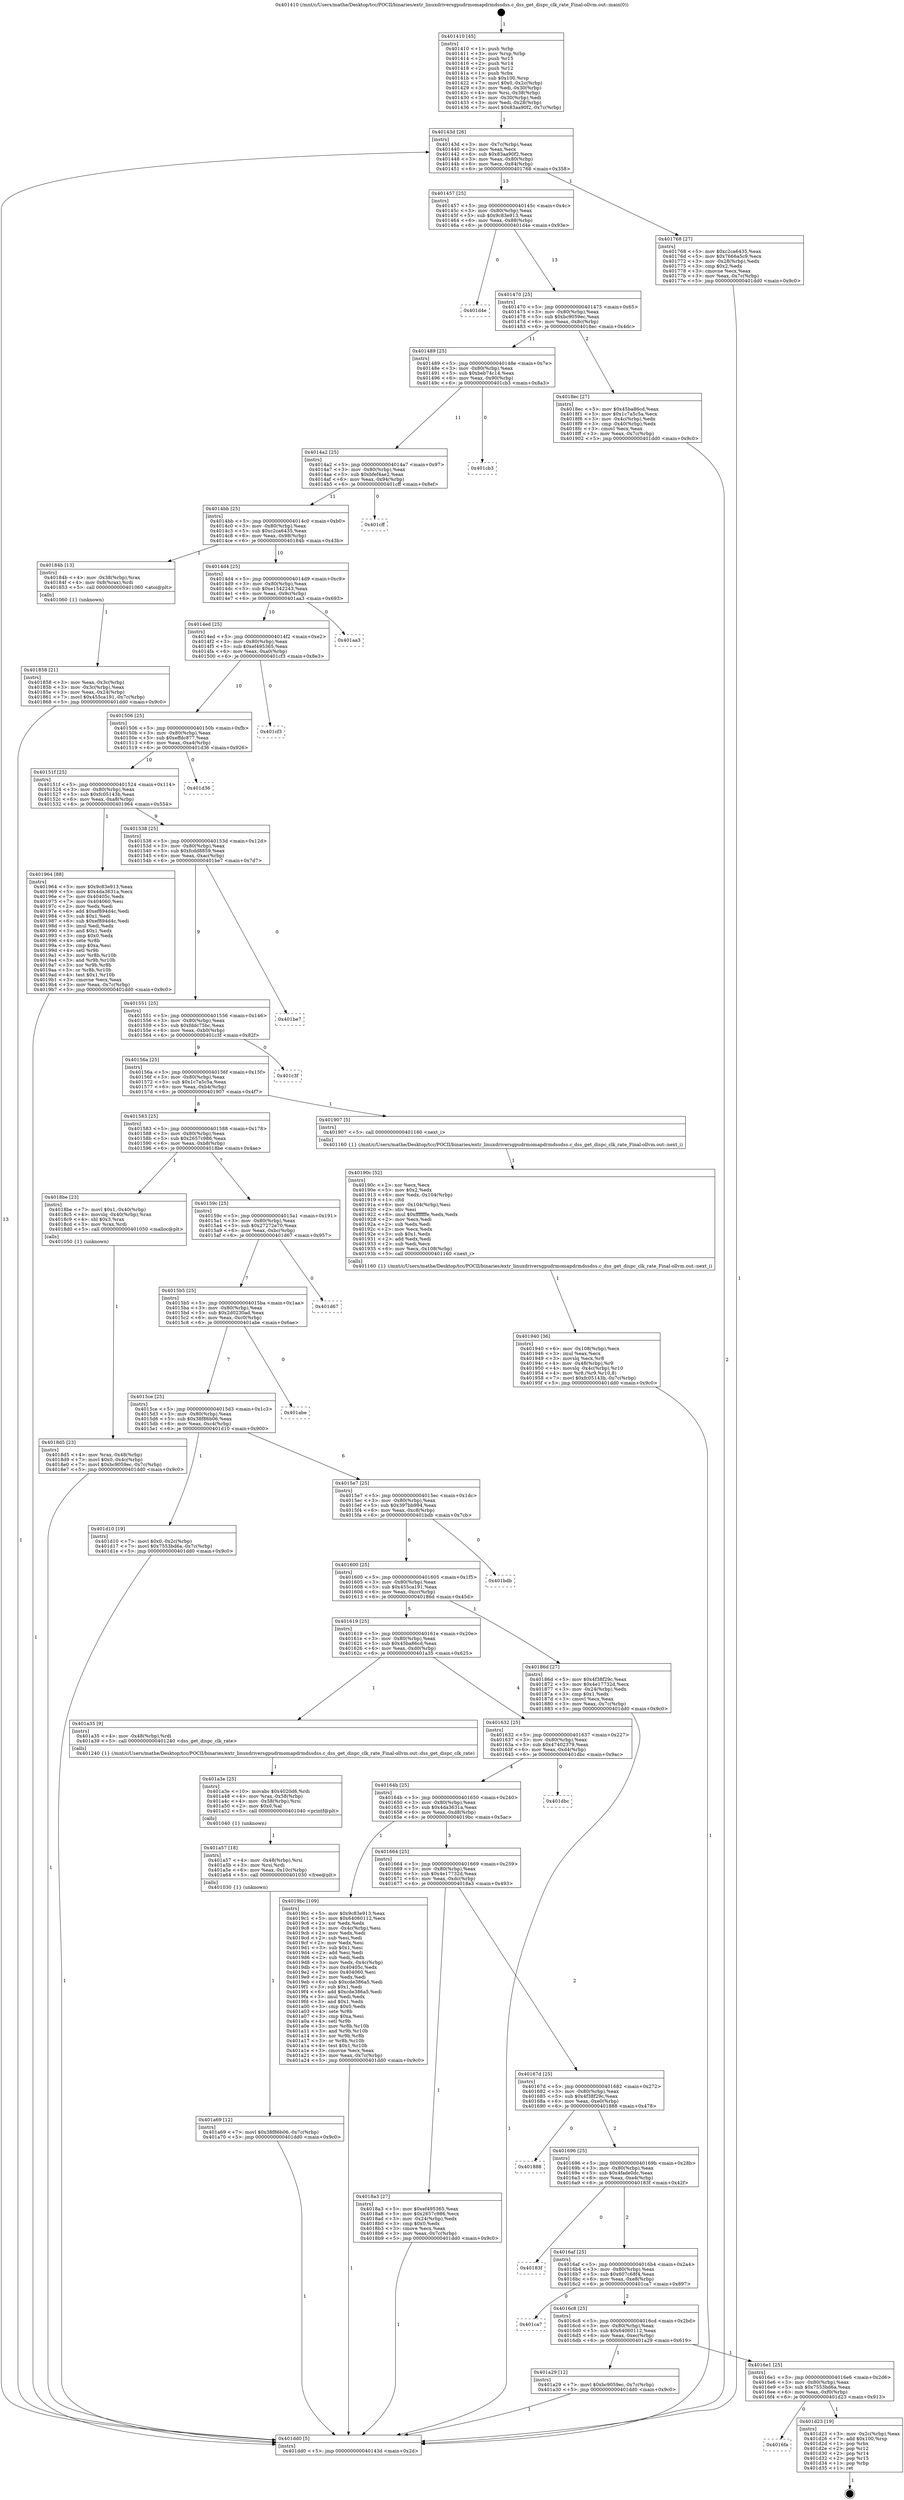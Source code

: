 digraph "0x401410" {
  label = "0x401410 (/mnt/c/Users/mathe/Desktop/tcc/POCII/binaries/extr_linuxdriversgpudrmomapdrmdssdss.c_dss_get_dispc_clk_rate_Final-ollvm.out::main(0))"
  labelloc = "t"
  node[shape=record]

  Entry [label="",width=0.3,height=0.3,shape=circle,fillcolor=black,style=filled]
  "0x40143d" [label="{
     0x40143d [26]\l
     | [instrs]\l
     &nbsp;&nbsp;0x40143d \<+3\>: mov -0x7c(%rbp),%eax\l
     &nbsp;&nbsp;0x401440 \<+2\>: mov %eax,%ecx\l
     &nbsp;&nbsp;0x401442 \<+6\>: sub $0x83aa90f2,%ecx\l
     &nbsp;&nbsp;0x401448 \<+3\>: mov %eax,-0x80(%rbp)\l
     &nbsp;&nbsp;0x40144b \<+6\>: mov %ecx,-0x84(%rbp)\l
     &nbsp;&nbsp;0x401451 \<+6\>: je 0000000000401768 \<main+0x358\>\l
  }"]
  "0x401768" [label="{
     0x401768 [27]\l
     | [instrs]\l
     &nbsp;&nbsp;0x401768 \<+5\>: mov $0xc2ca6435,%eax\l
     &nbsp;&nbsp;0x40176d \<+5\>: mov $0x7666a5c9,%ecx\l
     &nbsp;&nbsp;0x401772 \<+3\>: mov -0x28(%rbp),%edx\l
     &nbsp;&nbsp;0x401775 \<+3\>: cmp $0x2,%edx\l
     &nbsp;&nbsp;0x401778 \<+3\>: cmovne %ecx,%eax\l
     &nbsp;&nbsp;0x40177b \<+3\>: mov %eax,-0x7c(%rbp)\l
     &nbsp;&nbsp;0x40177e \<+5\>: jmp 0000000000401dd0 \<main+0x9c0\>\l
  }"]
  "0x401457" [label="{
     0x401457 [25]\l
     | [instrs]\l
     &nbsp;&nbsp;0x401457 \<+5\>: jmp 000000000040145c \<main+0x4c\>\l
     &nbsp;&nbsp;0x40145c \<+3\>: mov -0x80(%rbp),%eax\l
     &nbsp;&nbsp;0x40145f \<+5\>: sub $0x9c83e913,%eax\l
     &nbsp;&nbsp;0x401464 \<+6\>: mov %eax,-0x88(%rbp)\l
     &nbsp;&nbsp;0x40146a \<+6\>: je 0000000000401d4e \<main+0x93e\>\l
  }"]
  "0x401dd0" [label="{
     0x401dd0 [5]\l
     | [instrs]\l
     &nbsp;&nbsp;0x401dd0 \<+5\>: jmp 000000000040143d \<main+0x2d\>\l
  }"]
  "0x401410" [label="{
     0x401410 [45]\l
     | [instrs]\l
     &nbsp;&nbsp;0x401410 \<+1\>: push %rbp\l
     &nbsp;&nbsp;0x401411 \<+3\>: mov %rsp,%rbp\l
     &nbsp;&nbsp;0x401414 \<+2\>: push %r15\l
     &nbsp;&nbsp;0x401416 \<+2\>: push %r14\l
     &nbsp;&nbsp;0x401418 \<+2\>: push %r12\l
     &nbsp;&nbsp;0x40141a \<+1\>: push %rbx\l
     &nbsp;&nbsp;0x40141b \<+7\>: sub $0x100,%rsp\l
     &nbsp;&nbsp;0x401422 \<+7\>: movl $0x0,-0x2c(%rbp)\l
     &nbsp;&nbsp;0x401429 \<+3\>: mov %edi,-0x30(%rbp)\l
     &nbsp;&nbsp;0x40142c \<+4\>: mov %rsi,-0x38(%rbp)\l
     &nbsp;&nbsp;0x401430 \<+3\>: mov -0x30(%rbp),%edi\l
     &nbsp;&nbsp;0x401433 \<+3\>: mov %edi,-0x28(%rbp)\l
     &nbsp;&nbsp;0x401436 \<+7\>: movl $0x83aa90f2,-0x7c(%rbp)\l
  }"]
  Exit [label="",width=0.3,height=0.3,shape=circle,fillcolor=black,style=filled,peripheries=2]
  "0x401d4e" [label="{
     0x401d4e\l
  }", style=dashed]
  "0x401470" [label="{
     0x401470 [25]\l
     | [instrs]\l
     &nbsp;&nbsp;0x401470 \<+5\>: jmp 0000000000401475 \<main+0x65\>\l
     &nbsp;&nbsp;0x401475 \<+3\>: mov -0x80(%rbp),%eax\l
     &nbsp;&nbsp;0x401478 \<+5\>: sub $0xbc9059ec,%eax\l
     &nbsp;&nbsp;0x40147d \<+6\>: mov %eax,-0x8c(%rbp)\l
     &nbsp;&nbsp;0x401483 \<+6\>: je 00000000004018ec \<main+0x4dc\>\l
  }"]
  "0x4016fa" [label="{
     0x4016fa\l
  }", style=dashed]
  "0x4018ec" [label="{
     0x4018ec [27]\l
     | [instrs]\l
     &nbsp;&nbsp;0x4018ec \<+5\>: mov $0x45ba86cd,%eax\l
     &nbsp;&nbsp;0x4018f1 \<+5\>: mov $0x1c7a5c5a,%ecx\l
     &nbsp;&nbsp;0x4018f6 \<+3\>: mov -0x4c(%rbp),%edx\l
     &nbsp;&nbsp;0x4018f9 \<+3\>: cmp -0x40(%rbp),%edx\l
     &nbsp;&nbsp;0x4018fc \<+3\>: cmovl %ecx,%eax\l
     &nbsp;&nbsp;0x4018ff \<+3\>: mov %eax,-0x7c(%rbp)\l
     &nbsp;&nbsp;0x401902 \<+5\>: jmp 0000000000401dd0 \<main+0x9c0\>\l
  }"]
  "0x401489" [label="{
     0x401489 [25]\l
     | [instrs]\l
     &nbsp;&nbsp;0x401489 \<+5\>: jmp 000000000040148e \<main+0x7e\>\l
     &nbsp;&nbsp;0x40148e \<+3\>: mov -0x80(%rbp),%eax\l
     &nbsp;&nbsp;0x401491 \<+5\>: sub $0xbeb74c14,%eax\l
     &nbsp;&nbsp;0x401496 \<+6\>: mov %eax,-0x90(%rbp)\l
     &nbsp;&nbsp;0x40149c \<+6\>: je 0000000000401cb3 \<main+0x8a3\>\l
  }"]
  "0x401d23" [label="{
     0x401d23 [19]\l
     | [instrs]\l
     &nbsp;&nbsp;0x401d23 \<+3\>: mov -0x2c(%rbp),%eax\l
     &nbsp;&nbsp;0x401d26 \<+7\>: add $0x100,%rsp\l
     &nbsp;&nbsp;0x401d2d \<+1\>: pop %rbx\l
     &nbsp;&nbsp;0x401d2e \<+2\>: pop %r12\l
     &nbsp;&nbsp;0x401d30 \<+2\>: pop %r14\l
     &nbsp;&nbsp;0x401d32 \<+2\>: pop %r15\l
     &nbsp;&nbsp;0x401d34 \<+1\>: pop %rbp\l
     &nbsp;&nbsp;0x401d35 \<+1\>: ret\l
  }"]
  "0x401cb3" [label="{
     0x401cb3\l
  }", style=dashed]
  "0x4014a2" [label="{
     0x4014a2 [25]\l
     | [instrs]\l
     &nbsp;&nbsp;0x4014a2 \<+5\>: jmp 00000000004014a7 \<main+0x97\>\l
     &nbsp;&nbsp;0x4014a7 \<+3\>: mov -0x80(%rbp),%eax\l
     &nbsp;&nbsp;0x4014aa \<+5\>: sub $0xbfef4ae2,%eax\l
     &nbsp;&nbsp;0x4014af \<+6\>: mov %eax,-0x94(%rbp)\l
     &nbsp;&nbsp;0x4014b5 \<+6\>: je 0000000000401cff \<main+0x8ef\>\l
  }"]
  "0x401a69" [label="{
     0x401a69 [12]\l
     | [instrs]\l
     &nbsp;&nbsp;0x401a69 \<+7\>: movl $0x38f86b06,-0x7c(%rbp)\l
     &nbsp;&nbsp;0x401a70 \<+5\>: jmp 0000000000401dd0 \<main+0x9c0\>\l
  }"]
  "0x401cff" [label="{
     0x401cff\l
  }", style=dashed]
  "0x4014bb" [label="{
     0x4014bb [25]\l
     | [instrs]\l
     &nbsp;&nbsp;0x4014bb \<+5\>: jmp 00000000004014c0 \<main+0xb0\>\l
     &nbsp;&nbsp;0x4014c0 \<+3\>: mov -0x80(%rbp),%eax\l
     &nbsp;&nbsp;0x4014c3 \<+5\>: sub $0xc2ca6435,%eax\l
     &nbsp;&nbsp;0x4014c8 \<+6\>: mov %eax,-0x98(%rbp)\l
     &nbsp;&nbsp;0x4014ce \<+6\>: je 000000000040184b \<main+0x43b\>\l
  }"]
  "0x401a57" [label="{
     0x401a57 [18]\l
     | [instrs]\l
     &nbsp;&nbsp;0x401a57 \<+4\>: mov -0x48(%rbp),%rsi\l
     &nbsp;&nbsp;0x401a5b \<+3\>: mov %rsi,%rdi\l
     &nbsp;&nbsp;0x401a5e \<+6\>: mov %eax,-0x10c(%rbp)\l
     &nbsp;&nbsp;0x401a64 \<+5\>: call 0000000000401030 \<free@plt\>\l
     | [calls]\l
     &nbsp;&nbsp;0x401030 \{1\} (unknown)\l
  }"]
  "0x40184b" [label="{
     0x40184b [13]\l
     | [instrs]\l
     &nbsp;&nbsp;0x40184b \<+4\>: mov -0x38(%rbp),%rax\l
     &nbsp;&nbsp;0x40184f \<+4\>: mov 0x8(%rax),%rdi\l
     &nbsp;&nbsp;0x401853 \<+5\>: call 0000000000401060 \<atoi@plt\>\l
     | [calls]\l
     &nbsp;&nbsp;0x401060 \{1\} (unknown)\l
  }"]
  "0x4014d4" [label="{
     0x4014d4 [25]\l
     | [instrs]\l
     &nbsp;&nbsp;0x4014d4 \<+5\>: jmp 00000000004014d9 \<main+0xc9\>\l
     &nbsp;&nbsp;0x4014d9 \<+3\>: mov -0x80(%rbp),%eax\l
     &nbsp;&nbsp;0x4014dc \<+5\>: sub $0xe1542243,%eax\l
     &nbsp;&nbsp;0x4014e1 \<+6\>: mov %eax,-0x9c(%rbp)\l
     &nbsp;&nbsp;0x4014e7 \<+6\>: je 0000000000401aa3 \<main+0x693\>\l
  }"]
  "0x401858" [label="{
     0x401858 [21]\l
     | [instrs]\l
     &nbsp;&nbsp;0x401858 \<+3\>: mov %eax,-0x3c(%rbp)\l
     &nbsp;&nbsp;0x40185b \<+3\>: mov -0x3c(%rbp),%eax\l
     &nbsp;&nbsp;0x40185e \<+3\>: mov %eax,-0x24(%rbp)\l
     &nbsp;&nbsp;0x401861 \<+7\>: movl $0x455ca191,-0x7c(%rbp)\l
     &nbsp;&nbsp;0x401868 \<+5\>: jmp 0000000000401dd0 \<main+0x9c0\>\l
  }"]
  "0x401a3e" [label="{
     0x401a3e [25]\l
     | [instrs]\l
     &nbsp;&nbsp;0x401a3e \<+10\>: movabs $0x4020d6,%rdi\l
     &nbsp;&nbsp;0x401a48 \<+4\>: mov %rax,-0x58(%rbp)\l
     &nbsp;&nbsp;0x401a4c \<+4\>: mov -0x58(%rbp),%rsi\l
     &nbsp;&nbsp;0x401a50 \<+2\>: mov $0x0,%al\l
     &nbsp;&nbsp;0x401a52 \<+5\>: call 0000000000401040 \<printf@plt\>\l
     | [calls]\l
     &nbsp;&nbsp;0x401040 \{1\} (unknown)\l
  }"]
  "0x401aa3" [label="{
     0x401aa3\l
  }", style=dashed]
  "0x4014ed" [label="{
     0x4014ed [25]\l
     | [instrs]\l
     &nbsp;&nbsp;0x4014ed \<+5\>: jmp 00000000004014f2 \<main+0xe2\>\l
     &nbsp;&nbsp;0x4014f2 \<+3\>: mov -0x80(%rbp),%eax\l
     &nbsp;&nbsp;0x4014f5 \<+5\>: sub $0xef495365,%eax\l
     &nbsp;&nbsp;0x4014fa \<+6\>: mov %eax,-0xa0(%rbp)\l
     &nbsp;&nbsp;0x401500 \<+6\>: je 0000000000401cf3 \<main+0x8e3\>\l
  }"]
  "0x4016e1" [label="{
     0x4016e1 [25]\l
     | [instrs]\l
     &nbsp;&nbsp;0x4016e1 \<+5\>: jmp 00000000004016e6 \<main+0x2d6\>\l
     &nbsp;&nbsp;0x4016e6 \<+3\>: mov -0x80(%rbp),%eax\l
     &nbsp;&nbsp;0x4016e9 \<+5\>: sub $0x7553bd6a,%eax\l
     &nbsp;&nbsp;0x4016ee \<+6\>: mov %eax,-0xf0(%rbp)\l
     &nbsp;&nbsp;0x4016f4 \<+6\>: je 0000000000401d23 \<main+0x913\>\l
  }"]
  "0x401cf3" [label="{
     0x401cf3\l
  }", style=dashed]
  "0x401506" [label="{
     0x401506 [25]\l
     | [instrs]\l
     &nbsp;&nbsp;0x401506 \<+5\>: jmp 000000000040150b \<main+0xfb\>\l
     &nbsp;&nbsp;0x40150b \<+3\>: mov -0x80(%rbp),%eax\l
     &nbsp;&nbsp;0x40150e \<+5\>: sub $0xeffdc877,%eax\l
     &nbsp;&nbsp;0x401513 \<+6\>: mov %eax,-0xa4(%rbp)\l
     &nbsp;&nbsp;0x401519 \<+6\>: je 0000000000401d36 \<main+0x926\>\l
  }"]
  "0x401a29" [label="{
     0x401a29 [12]\l
     | [instrs]\l
     &nbsp;&nbsp;0x401a29 \<+7\>: movl $0xbc9059ec,-0x7c(%rbp)\l
     &nbsp;&nbsp;0x401a30 \<+5\>: jmp 0000000000401dd0 \<main+0x9c0\>\l
  }"]
  "0x401d36" [label="{
     0x401d36\l
  }", style=dashed]
  "0x40151f" [label="{
     0x40151f [25]\l
     | [instrs]\l
     &nbsp;&nbsp;0x40151f \<+5\>: jmp 0000000000401524 \<main+0x114\>\l
     &nbsp;&nbsp;0x401524 \<+3\>: mov -0x80(%rbp),%eax\l
     &nbsp;&nbsp;0x401527 \<+5\>: sub $0xfc05143b,%eax\l
     &nbsp;&nbsp;0x40152c \<+6\>: mov %eax,-0xa8(%rbp)\l
     &nbsp;&nbsp;0x401532 \<+6\>: je 0000000000401964 \<main+0x554\>\l
  }"]
  "0x4016c8" [label="{
     0x4016c8 [25]\l
     | [instrs]\l
     &nbsp;&nbsp;0x4016c8 \<+5\>: jmp 00000000004016cd \<main+0x2bd\>\l
     &nbsp;&nbsp;0x4016cd \<+3\>: mov -0x80(%rbp),%eax\l
     &nbsp;&nbsp;0x4016d0 \<+5\>: sub $0x64060112,%eax\l
     &nbsp;&nbsp;0x4016d5 \<+6\>: mov %eax,-0xec(%rbp)\l
     &nbsp;&nbsp;0x4016db \<+6\>: je 0000000000401a29 \<main+0x619\>\l
  }"]
  "0x401964" [label="{
     0x401964 [88]\l
     | [instrs]\l
     &nbsp;&nbsp;0x401964 \<+5\>: mov $0x9c83e913,%eax\l
     &nbsp;&nbsp;0x401969 \<+5\>: mov $0x4da3631a,%ecx\l
     &nbsp;&nbsp;0x40196e \<+7\>: mov 0x40405c,%edx\l
     &nbsp;&nbsp;0x401975 \<+7\>: mov 0x404060,%esi\l
     &nbsp;&nbsp;0x40197c \<+2\>: mov %edx,%edi\l
     &nbsp;&nbsp;0x40197e \<+6\>: add $0xef894d4c,%edi\l
     &nbsp;&nbsp;0x401984 \<+3\>: sub $0x1,%edi\l
     &nbsp;&nbsp;0x401987 \<+6\>: sub $0xef894d4c,%edi\l
     &nbsp;&nbsp;0x40198d \<+3\>: imul %edi,%edx\l
     &nbsp;&nbsp;0x401990 \<+3\>: and $0x1,%edx\l
     &nbsp;&nbsp;0x401993 \<+3\>: cmp $0x0,%edx\l
     &nbsp;&nbsp;0x401996 \<+4\>: sete %r8b\l
     &nbsp;&nbsp;0x40199a \<+3\>: cmp $0xa,%esi\l
     &nbsp;&nbsp;0x40199d \<+4\>: setl %r9b\l
     &nbsp;&nbsp;0x4019a1 \<+3\>: mov %r8b,%r10b\l
     &nbsp;&nbsp;0x4019a4 \<+3\>: and %r9b,%r10b\l
     &nbsp;&nbsp;0x4019a7 \<+3\>: xor %r9b,%r8b\l
     &nbsp;&nbsp;0x4019aa \<+3\>: or %r8b,%r10b\l
     &nbsp;&nbsp;0x4019ad \<+4\>: test $0x1,%r10b\l
     &nbsp;&nbsp;0x4019b1 \<+3\>: cmovne %ecx,%eax\l
     &nbsp;&nbsp;0x4019b4 \<+3\>: mov %eax,-0x7c(%rbp)\l
     &nbsp;&nbsp;0x4019b7 \<+5\>: jmp 0000000000401dd0 \<main+0x9c0\>\l
  }"]
  "0x401538" [label="{
     0x401538 [25]\l
     | [instrs]\l
     &nbsp;&nbsp;0x401538 \<+5\>: jmp 000000000040153d \<main+0x12d\>\l
     &nbsp;&nbsp;0x40153d \<+3\>: mov -0x80(%rbp),%eax\l
     &nbsp;&nbsp;0x401540 \<+5\>: sub $0xfcdd8859,%eax\l
     &nbsp;&nbsp;0x401545 \<+6\>: mov %eax,-0xac(%rbp)\l
     &nbsp;&nbsp;0x40154b \<+6\>: je 0000000000401be7 \<main+0x7d7\>\l
  }"]
  "0x401ca7" [label="{
     0x401ca7\l
  }", style=dashed]
  "0x401be7" [label="{
     0x401be7\l
  }", style=dashed]
  "0x401551" [label="{
     0x401551 [25]\l
     | [instrs]\l
     &nbsp;&nbsp;0x401551 \<+5\>: jmp 0000000000401556 \<main+0x146\>\l
     &nbsp;&nbsp;0x401556 \<+3\>: mov -0x80(%rbp),%eax\l
     &nbsp;&nbsp;0x401559 \<+5\>: sub $0xfddc75bc,%eax\l
     &nbsp;&nbsp;0x40155e \<+6\>: mov %eax,-0xb0(%rbp)\l
     &nbsp;&nbsp;0x401564 \<+6\>: je 0000000000401c3f \<main+0x82f\>\l
  }"]
  "0x4016af" [label="{
     0x4016af [25]\l
     | [instrs]\l
     &nbsp;&nbsp;0x4016af \<+5\>: jmp 00000000004016b4 \<main+0x2a4\>\l
     &nbsp;&nbsp;0x4016b4 \<+3\>: mov -0x80(%rbp),%eax\l
     &nbsp;&nbsp;0x4016b7 \<+5\>: sub $0x607c68f4,%eax\l
     &nbsp;&nbsp;0x4016bc \<+6\>: mov %eax,-0xe8(%rbp)\l
     &nbsp;&nbsp;0x4016c2 \<+6\>: je 0000000000401ca7 \<main+0x897\>\l
  }"]
  "0x401c3f" [label="{
     0x401c3f\l
  }", style=dashed]
  "0x40156a" [label="{
     0x40156a [25]\l
     | [instrs]\l
     &nbsp;&nbsp;0x40156a \<+5\>: jmp 000000000040156f \<main+0x15f\>\l
     &nbsp;&nbsp;0x40156f \<+3\>: mov -0x80(%rbp),%eax\l
     &nbsp;&nbsp;0x401572 \<+5\>: sub $0x1c7a5c5a,%eax\l
     &nbsp;&nbsp;0x401577 \<+6\>: mov %eax,-0xb4(%rbp)\l
     &nbsp;&nbsp;0x40157d \<+6\>: je 0000000000401907 \<main+0x4f7\>\l
  }"]
  "0x40183f" [label="{
     0x40183f\l
  }", style=dashed]
  "0x401907" [label="{
     0x401907 [5]\l
     | [instrs]\l
     &nbsp;&nbsp;0x401907 \<+5\>: call 0000000000401160 \<next_i\>\l
     | [calls]\l
     &nbsp;&nbsp;0x401160 \{1\} (/mnt/c/Users/mathe/Desktop/tcc/POCII/binaries/extr_linuxdriversgpudrmomapdrmdssdss.c_dss_get_dispc_clk_rate_Final-ollvm.out::next_i)\l
  }"]
  "0x401583" [label="{
     0x401583 [25]\l
     | [instrs]\l
     &nbsp;&nbsp;0x401583 \<+5\>: jmp 0000000000401588 \<main+0x178\>\l
     &nbsp;&nbsp;0x401588 \<+3\>: mov -0x80(%rbp),%eax\l
     &nbsp;&nbsp;0x40158b \<+5\>: sub $0x2657c986,%eax\l
     &nbsp;&nbsp;0x401590 \<+6\>: mov %eax,-0xb8(%rbp)\l
     &nbsp;&nbsp;0x401596 \<+6\>: je 00000000004018be \<main+0x4ae\>\l
  }"]
  "0x401696" [label="{
     0x401696 [25]\l
     | [instrs]\l
     &nbsp;&nbsp;0x401696 \<+5\>: jmp 000000000040169b \<main+0x28b\>\l
     &nbsp;&nbsp;0x40169b \<+3\>: mov -0x80(%rbp),%eax\l
     &nbsp;&nbsp;0x40169e \<+5\>: sub $0x4fade0dc,%eax\l
     &nbsp;&nbsp;0x4016a3 \<+6\>: mov %eax,-0xe4(%rbp)\l
     &nbsp;&nbsp;0x4016a9 \<+6\>: je 000000000040183f \<main+0x42f\>\l
  }"]
  "0x4018be" [label="{
     0x4018be [23]\l
     | [instrs]\l
     &nbsp;&nbsp;0x4018be \<+7\>: movl $0x1,-0x40(%rbp)\l
     &nbsp;&nbsp;0x4018c5 \<+4\>: movslq -0x40(%rbp),%rax\l
     &nbsp;&nbsp;0x4018c9 \<+4\>: shl $0x3,%rax\l
     &nbsp;&nbsp;0x4018cd \<+3\>: mov %rax,%rdi\l
     &nbsp;&nbsp;0x4018d0 \<+5\>: call 0000000000401050 \<malloc@plt\>\l
     | [calls]\l
     &nbsp;&nbsp;0x401050 \{1\} (unknown)\l
  }"]
  "0x40159c" [label="{
     0x40159c [25]\l
     | [instrs]\l
     &nbsp;&nbsp;0x40159c \<+5\>: jmp 00000000004015a1 \<main+0x191\>\l
     &nbsp;&nbsp;0x4015a1 \<+3\>: mov -0x80(%rbp),%eax\l
     &nbsp;&nbsp;0x4015a4 \<+5\>: sub $0x27272e70,%eax\l
     &nbsp;&nbsp;0x4015a9 \<+6\>: mov %eax,-0xbc(%rbp)\l
     &nbsp;&nbsp;0x4015af \<+6\>: je 0000000000401d67 \<main+0x957\>\l
  }"]
  "0x401888" [label="{
     0x401888\l
  }", style=dashed]
  "0x401d67" [label="{
     0x401d67\l
  }", style=dashed]
  "0x4015b5" [label="{
     0x4015b5 [25]\l
     | [instrs]\l
     &nbsp;&nbsp;0x4015b5 \<+5\>: jmp 00000000004015ba \<main+0x1aa\>\l
     &nbsp;&nbsp;0x4015ba \<+3\>: mov -0x80(%rbp),%eax\l
     &nbsp;&nbsp;0x4015bd \<+5\>: sub $0x2d0230ad,%eax\l
     &nbsp;&nbsp;0x4015c2 \<+6\>: mov %eax,-0xc0(%rbp)\l
     &nbsp;&nbsp;0x4015c8 \<+6\>: je 0000000000401abe \<main+0x6ae\>\l
  }"]
  "0x401940" [label="{
     0x401940 [36]\l
     | [instrs]\l
     &nbsp;&nbsp;0x401940 \<+6\>: mov -0x108(%rbp),%ecx\l
     &nbsp;&nbsp;0x401946 \<+3\>: imul %eax,%ecx\l
     &nbsp;&nbsp;0x401949 \<+3\>: movslq %ecx,%r8\l
     &nbsp;&nbsp;0x40194c \<+4\>: mov -0x48(%rbp),%r9\l
     &nbsp;&nbsp;0x401950 \<+4\>: movslq -0x4c(%rbp),%r10\l
     &nbsp;&nbsp;0x401954 \<+4\>: mov %r8,(%r9,%r10,8)\l
     &nbsp;&nbsp;0x401958 \<+7\>: movl $0xfc05143b,-0x7c(%rbp)\l
     &nbsp;&nbsp;0x40195f \<+5\>: jmp 0000000000401dd0 \<main+0x9c0\>\l
  }"]
  "0x401abe" [label="{
     0x401abe\l
  }", style=dashed]
  "0x4015ce" [label="{
     0x4015ce [25]\l
     | [instrs]\l
     &nbsp;&nbsp;0x4015ce \<+5\>: jmp 00000000004015d3 \<main+0x1c3\>\l
     &nbsp;&nbsp;0x4015d3 \<+3\>: mov -0x80(%rbp),%eax\l
     &nbsp;&nbsp;0x4015d6 \<+5\>: sub $0x38f86b06,%eax\l
     &nbsp;&nbsp;0x4015db \<+6\>: mov %eax,-0xc4(%rbp)\l
     &nbsp;&nbsp;0x4015e1 \<+6\>: je 0000000000401d10 \<main+0x900\>\l
  }"]
  "0x40190c" [label="{
     0x40190c [52]\l
     | [instrs]\l
     &nbsp;&nbsp;0x40190c \<+2\>: xor %ecx,%ecx\l
     &nbsp;&nbsp;0x40190e \<+5\>: mov $0x2,%edx\l
     &nbsp;&nbsp;0x401913 \<+6\>: mov %edx,-0x104(%rbp)\l
     &nbsp;&nbsp;0x401919 \<+1\>: cltd\l
     &nbsp;&nbsp;0x40191a \<+6\>: mov -0x104(%rbp),%esi\l
     &nbsp;&nbsp;0x401920 \<+2\>: idiv %esi\l
     &nbsp;&nbsp;0x401922 \<+6\>: imul $0xfffffffe,%edx,%edx\l
     &nbsp;&nbsp;0x401928 \<+2\>: mov %ecx,%edi\l
     &nbsp;&nbsp;0x40192a \<+2\>: sub %edx,%edi\l
     &nbsp;&nbsp;0x40192c \<+2\>: mov %ecx,%edx\l
     &nbsp;&nbsp;0x40192e \<+3\>: sub $0x1,%edx\l
     &nbsp;&nbsp;0x401931 \<+2\>: add %edx,%edi\l
     &nbsp;&nbsp;0x401933 \<+2\>: sub %edi,%ecx\l
     &nbsp;&nbsp;0x401935 \<+6\>: mov %ecx,-0x108(%rbp)\l
     &nbsp;&nbsp;0x40193b \<+5\>: call 0000000000401160 \<next_i\>\l
     | [calls]\l
     &nbsp;&nbsp;0x401160 \{1\} (/mnt/c/Users/mathe/Desktop/tcc/POCII/binaries/extr_linuxdriversgpudrmomapdrmdssdss.c_dss_get_dispc_clk_rate_Final-ollvm.out::next_i)\l
  }"]
  "0x401d10" [label="{
     0x401d10 [19]\l
     | [instrs]\l
     &nbsp;&nbsp;0x401d10 \<+7\>: movl $0x0,-0x2c(%rbp)\l
     &nbsp;&nbsp;0x401d17 \<+7\>: movl $0x7553bd6a,-0x7c(%rbp)\l
     &nbsp;&nbsp;0x401d1e \<+5\>: jmp 0000000000401dd0 \<main+0x9c0\>\l
  }"]
  "0x4015e7" [label="{
     0x4015e7 [25]\l
     | [instrs]\l
     &nbsp;&nbsp;0x4015e7 \<+5\>: jmp 00000000004015ec \<main+0x1dc\>\l
     &nbsp;&nbsp;0x4015ec \<+3\>: mov -0x80(%rbp),%eax\l
     &nbsp;&nbsp;0x4015ef \<+5\>: sub $0x397bb994,%eax\l
     &nbsp;&nbsp;0x4015f4 \<+6\>: mov %eax,-0xc8(%rbp)\l
     &nbsp;&nbsp;0x4015fa \<+6\>: je 0000000000401bdb \<main+0x7cb\>\l
  }"]
  "0x4018d5" [label="{
     0x4018d5 [23]\l
     | [instrs]\l
     &nbsp;&nbsp;0x4018d5 \<+4\>: mov %rax,-0x48(%rbp)\l
     &nbsp;&nbsp;0x4018d9 \<+7\>: movl $0x0,-0x4c(%rbp)\l
     &nbsp;&nbsp;0x4018e0 \<+7\>: movl $0xbc9059ec,-0x7c(%rbp)\l
     &nbsp;&nbsp;0x4018e7 \<+5\>: jmp 0000000000401dd0 \<main+0x9c0\>\l
  }"]
  "0x401bdb" [label="{
     0x401bdb\l
  }", style=dashed]
  "0x401600" [label="{
     0x401600 [25]\l
     | [instrs]\l
     &nbsp;&nbsp;0x401600 \<+5\>: jmp 0000000000401605 \<main+0x1f5\>\l
     &nbsp;&nbsp;0x401605 \<+3\>: mov -0x80(%rbp),%eax\l
     &nbsp;&nbsp;0x401608 \<+5\>: sub $0x455ca191,%eax\l
     &nbsp;&nbsp;0x40160d \<+6\>: mov %eax,-0xcc(%rbp)\l
     &nbsp;&nbsp;0x401613 \<+6\>: je 000000000040186d \<main+0x45d\>\l
  }"]
  "0x40167d" [label="{
     0x40167d [25]\l
     | [instrs]\l
     &nbsp;&nbsp;0x40167d \<+5\>: jmp 0000000000401682 \<main+0x272\>\l
     &nbsp;&nbsp;0x401682 \<+3\>: mov -0x80(%rbp),%eax\l
     &nbsp;&nbsp;0x401685 \<+5\>: sub $0x4f38f29c,%eax\l
     &nbsp;&nbsp;0x40168a \<+6\>: mov %eax,-0xe0(%rbp)\l
     &nbsp;&nbsp;0x401690 \<+6\>: je 0000000000401888 \<main+0x478\>\l
  }"]
  "0x40186d" [label="{
     0x40186d [27]\l
     | [instrs]\l
     &nbsp;&nbsp;0x40186d \<+5\>: mov $0x4f38f29c,%eax\l
     &nbsp;&nbsp;0x401872 \<+5\>: mov $0x4e17732d,%ecx\l
     &nbsp;&nbsp;0x401877 \<+3\>: mov -0x24(%rbp),%edx\l
     &nbsp;&nbsp;0x40187a \<+3\>: cmp $0x1,%edx\l
     &nbsp;&nbsp;0x40187d \<+3\>: cmovl %ecx,%eax\l
     &nbsp;&nbsp;0x401880 \<+3\>: mov %eax,-0x7c(%rbp)\l
     &nbsp;&nbsp;0x401883 \<+5\>: jmp 0000000000401dd0 \<main+0x9c0\>\l
  }"]
  "0x401619" [label="{
     0x401619 [25]\l
     | [instrs]\l
     &nbsp;&nbsp;0x401619 \<+5\>: jmp 000000000040161e \<main+0x20e\>\l
     &nbsp;&nbsp;0x40161e \<+3\>: mov -0x80(%rbp),%eax\l
     &nbsp;&nbsp;0x401621 \<+5\>: sub $0x45ba86cd,%eax\l
     &nbsp;&nbsp;0x401626 \<+6\>: mov %eax,-0xd0(%rbp)\l
     &nbsp;&nbsp;0x40162c \<+6\>: je 0000000000401a35 \<main+0x625\>\l
  }"]
  "0x4018a3" [label="{
     0x4018a3 [27]\l
     | [instrs]\l
     &nbsp;&nbsp;0x4018a3 \<+5\>: mov $0xef495365,%eax\l
     &nbsp;&nbsp;0x4018a8 \<+5\>: mov $0x2657c986,%ecx\l
     &nbsp;&nbsp;0x4018ad \<+3\>: mov -0x24(%rbp),%edx\l
     &nbsp;&nbsp;0x4018b0 \<+3\>: cmp $0x0,%edx\l
     &nbsp;&nbsp;0x4018b3 \<+3\>: cmove %ecx,%eax\l
     &nbsp;&nbsp;0x4018b6 \<+3\>: mov %eax,-0x7c(%rbp)\l
     &nbsp;&nbsp;0x4018b9 \<+5\>: jmp 0000000000401dd0 \<main+0x9c0\>\l
  }"]
  "0x401a35" [label="{
     0x401a35 [9]\l
     | [instrs]\l
     &nbsp;&nbsp;0x401a35 \<+4\>: mov -0x48(%rbp),%rdi\l
     &nbsp;&nbsp;0x401a39 \<+5\>: call 0000000000401240 \<dss_get_dispc_clk_rate\>\l
     | [calls]\l
     &nbsp;&nbsp;0x401240 \{1\} (/mnt/c/Users/mathe/Desktop/tcc/POCII/binaries/extr_linuxdriversgpudrmomapdrmdssdss.c_dss_get_dispc_clk_rate_Final-ollvm.out::dss_get_dispc_clk_rate)\l
  }"]
  "0x401632" [label="{
     0x401632 [25]\l
     | [instrs]\l
     &nbsp;&nbsp;0x401632 \<+5\>: jmp 0000000000401637 \<main+0x227\>\l
     &nbsp;&nbsp;0x401637 \<+3\>: mov -0x80(%rbp),%eax\l
     &nbsp;&nbsp;0x40163a \<+5\>: sub $0x47402379,%eax\l
     &nbsp;&nbsp;0x40163f \<+6\>: mov %eax,-0xd4(%rbp)\l
     &nbsp;&nbsp;0x401645 \<+6\>: je 0000000000401dbc \<main+0x9ac\>\l
  }"]
  "0x401664" [label="{
     0x401664 [25]\l
     | [instrs]\l
     &nbsp;&nbsp;0x401664 \<+5\>: jmp 0000000000401669 \<main+0x259\>\l
     &nbsp;&nbsp;0x401669 \<+3\>: mov -0x80(%rbp),%eax\l
     &nbsp;&nbsp;0x40166c \<+5\>: sub $0x4e17732d,%eax\l
     &nbsp;&nbsp;0x401671 \<+6\>: mov %eax,-0xdc(%rbp)\l
     &nbsp;&nbsp;0x401677 \<+6\>: je 00000000004018a3 \<main+0x493\>\l
  }"]
  "0x401dbc" [label="{
     0x401dbc\l
  }", style=dashed]
  "0x40164b" [label="{
     0x40164b [25]\l
     | [instrs]\l
     &nbsp;&nbsp;0x40164b \<+5\>: jmp 0000000000401650 \<main+0x240\>\l
     &nbsp;&nbsp;0x401650 \<+3\>: mov -0x80(%rbp),%eax\l
     &nbsp;&nbsp;0x401653 \<+5\>: sub $0x4da3631a,%eax\l
     &nbsp;&nbsp;0x401658 \<+6\>: mov %eax,-0xd8(%rbp)\l
     &nbsp;&nbsp;0x40165e \<+6\>: je 00000000004019bc \<main+0x5ac\>\l
  }"]
  "0x4019bc" [label="{
     0x4019bc [109]\l
     | [instrs]\l
     &nbsp;&nbsp;0x4019bc \<+5\>: mov $0x9c83e913,%eax\l
     &nbsp;&nbsp;0x4019c1 \<+5\>: mov $0x64060112,%ecx\l
     &nbsp;&nbsp;0x4019c6 \<+2\>: xor %edx,%edx\l
     &nbsp;&nbsp;0x4019c8 \<+3\>: mov -0x4c(%rbp),%esi\l
     &nbsp;&nbsp;0x4019cb \<+2\>: mov %edx,%edi\l
     &nbsp;&nbsp;0x4019cd \<+2\>: sub %esi,%edi\l
     &nbsp;&nbsp;0x4019cf \<+2\>: mov %edx,%esi\l
     &nbsp;&nbsp;0x4019d1 \<+3\>: sub $0x1,%esi\l
     &nbsp;&nbsp;0x4019d4 \<+2\>: add %esi,%edi\l
     &nbsp;&nbsp;0x4019d6 \<+2\>: sub %edi,%edx\l
     &nbsp;&nbsp;0x4019d8 \<+3\>: mov %edx,-0x4c(%rbp)\l
     &nbsp;&nbsp;0x4019db \<+7\>: mov 0x40405c,%edx\l
     &nbsp;&nbsp;0x4019e2 \<+7\>: mov 0x404060,%esi\l
     &nbsp;&nbsp;0x4019e9 \<+2\>: mov %edx,%edi\l
     &nbsp;&nbsp;0x4019eb \<+6\>: sub $0xcde386a5,%edi\l
     &nbsp;&nbsp;0x4019f1 \<+3\>: sub $0x1,%edi\l
     &nbsp;&nbsp;0x4019f4 \<+6\>: add $0xcde386a5,%edi\l
     &nbsp;&nbsp;0x4019fa \<+3\>: imul %edi,%edx\l
     &nbsp;&nbsp;0x4019fd \<+3\>: and $0x1,%edx\l
     &nbsp;&nbsp;0x401a00 \<+3\>: cmp $0x0,%edx\l
     &nbsp;&nbsp;0x401a03 \<+4\>: sete %r8b\l
     &nbsp;&nbsp;0x401a07 \<+3\>: cmp $0xa,%esi\l
     &nbsp;&nbsp;0x401a0a \<+4\>: setl %r9b\l
     &nbsp;&nbsp;0x401a0e \<+3\>: mov %r8b,%r10b\l
     &nbsp;&nbsp;0x401a11 \<+3\>: and %r9b,%r10b\l
     &nbsp;&nbsp;0x401a14 \<+3\>: xor %r9b,%r8b\l
     &nbsp;&nbsp;0x401a17 \<+3\>: or %r8b,%r10b\l
     &nbsp;&nbsp;0x401a1a \<+4\>: test $0x1,%r10b\l
     &nbsp;&nbsp;0x401a1e \<+3\>: cmovne %ecx,%eax\l
     &nbsp;&nbsp;0x401a21 \<+3\>: mov %eax,-0x7c(%rbp)\l
     &nbsp;&nbsp;0x401a24 \<+5\>: jmp 0000000000401dd0 \<main+0x9c0\>\l
  }"]
  Entry -> "0x401410" [label=" 1"]
  "0x40143d" -> "0x401768" [label=" 1"]
  "0x40143d" -> "0x401457" [label=" 13"]
  "0x401768" -> "0x401dd0" [label=" 1"]
  "0x401410" -> "0x40143d" [label=" 1"]
  "0x401dd0" -> "0x40143d" [label=" 13"]
  "0x401d23" -> Exit [label=" 1"]
  "0x401457" -> "0x401d4e" [label=" 0"]
  "0x401457" -> "0x401470" [label=" 13"]
  "0x4016e1" -> "0x4016fa" [label=" 0"]
  "0x401470" -> "0x4018ec" [label=" 2"]
  "0x401470" -> "0x401489" [label=" 11"]
  "0x4016e1" -> "0x401d23" [label=" 1"]
  "0x401489" -> "0x401cb3" [label=" 0"]
  "0x401489" -> "0x4014a2" [label=" 11"]
  "0x401d10" -> "0x401dd0" [label=" 1"]
  "0x4014a2" -> "0x401cff" [label=" 0"]
  "0x4014a2" -> "0x4014bb" [label=" 11"]
  "0x401a69" -> "0x401dd0" [label=" 1"]
  "0x4014bb" -> "0x40184b" [label=" 1"]
  "0x4014bb" -> "0x4014d4" [label=" 10"]
  "0x40184b" -> "0x401858" [label=" 1"]
  "0x401858" -> "0x401dd0" [label=" 1"]
  "0x401a57" -> "0x401a69" [label=" 1"]
  "0x4014d4" -> "0x401aa3" [label=" 0"]
  "0x4014d4" -> "0x4014ed" [label=" 10"]
  "0x401a3e" -> "0x401a57" [label=" 1"]
  "0x4014ed" -> "0x401cf3" [label=" 0"]
  "0x4014ed" -> "0x401506" [label=" 10"]
  "0x401a35" -> "0x401a3e" [label=" 1"]
  "0x401506" -> "0x401d36" [label=" 0"]
  "0x401506" -> "0x40151f" [label=" 10"]
  "0x401a29" -> "0x401dd0" [label=" 1"]
  "0x40151f" -> "0x401964" [label=" 1"]
  "0x40151f" -> "0x401538" [label=" 9"]
  "0x4016c8" -> "0x401a29" [label=" 1"]
  "0x401538" -> "0x401be7" [label=" 0"]
  "0x401538" -> "0x401551" [label=" 9"]
  "0x4016c8" -> "0x4016e1" [label=" 1"]
  "0x401551" -> "0x401c3f" [label=" 0"]
  "0x401551" -> "0x40156a" [label=" 9"]
  "0x4016af" -> "0x401ca7" [label=" 0"]
  "0x40156a" -> "0x401907" [label=" 1"]
  "0x40156a" -> "0x401583" [label=" 8"]
  "0x4016af" -> "0x4016c8" [label=" 2"]
  "0x401583" -> "0x4018be" [label=" 1"]
  "0x401583" -> "0x40159c" [label=" 7"]
  "0x401696" -> "0x40183f" [label=" 0"]
  "0x40159c" -> "0x401d67" [label=" 0"]
  "0x40159c" -> "0x4015b5" [label=" 7"]
  "0x401696" -> "0x4016af" [label=" 2"]
  "0x4015b5" -> "0x401abe" [label=" 0"]
  "0x4015b5" -> "0x4015ce" [label=" 7"]
  "0x40167d" -> "0x401888" [label=" 0"]
  "0x4015ce" -> "0x401d10" [label=" 1"]
  "0x4015ce" -> "0x4015e7" [label=" 6"]
  "0x40167d" -> "0x401696" [label=" 2"]
  "0x4015e7" -> "0x401bdb" [label=" 0"]
  "0x4015e7" -> "0x401600" [label=" 6"]
  "0x4019bc" -> "0x401dd0" [label=" 1"]
  "0x401600" -> "0x40186d" [label=" 1"]
  "0x401600" -> "0x401619" [label=" 5"]
  "0x40186d" -> "0x401dd0" [label=" 1"]
  "0x401964" -> "0x401dd0" [label=" 1"]
  "0x401619" -> "0x401a35" [label=" 1"]
  "0x401619" -> "0x401632" [label=" 4"]
  "0x401940" -> "0x401dd0" [label=" 1"]
  "0x401632" -> "0x401dbc" [label=" 0"]
  "0x401632" -> "0x40164b" [label=" 4"]
  "0x401907" -> "0x40190c" [label=" 1"]
  "0x40164b" -> "0x4019bc" [label=" 1"]
  "0x40164b" -> "0x401664" [label=" 3"]
  "0x40190c" -> "0x401940" [label=" 1"]
  "0x401664" -> "0x4018a3" [label=" 1"]
  "0x401664" -> "0x40167d" [label=" 2"]
  "0x4018a3" -> "0x401dd0" [label=" 1"]
  "0x4018be" -> "0x4018d5" [label=" 1"]
  "0x4018d5" -> "0x401dd0" [label=" 1"]
  "0x4018ec" -> "0x401dd0" [label=" 2"]
}
